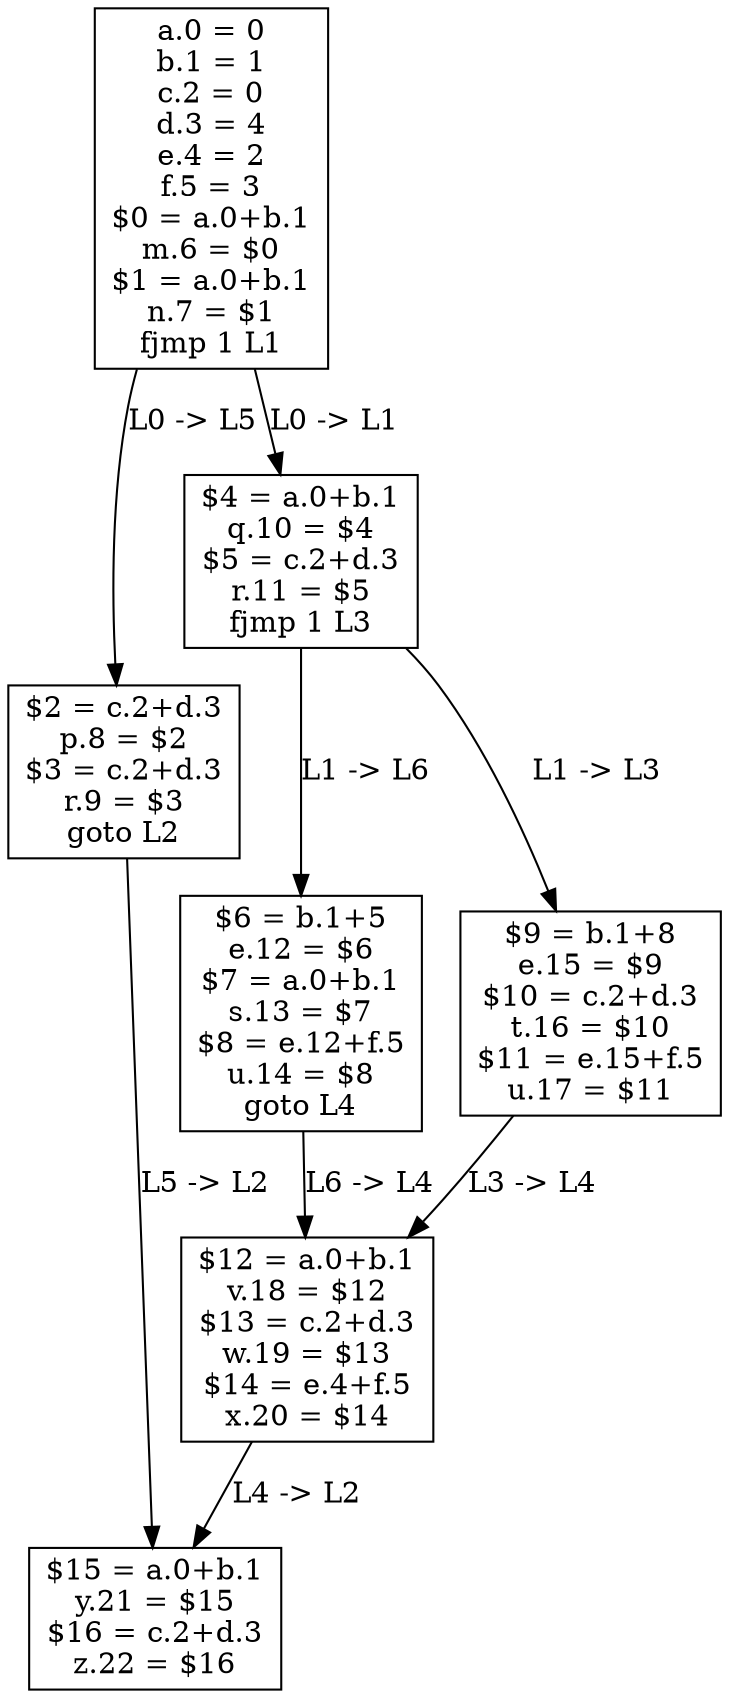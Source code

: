 digraph cfg {
L0 [label="a.0 = 0\nb.1 = 1\nc.2 = 0\nd.3 = 4\ne.4 = 2\nf.5 = 3\n$0 = a.0+b.1\nm.6 = $0\n$1 = a.0+b.1\nn.7 = $1\nfjmp 1 L1", shape="rectangle"]
L5 [label="$2 = c.2+d.3\np.8 = $2\n$3 = c.2+d.3\nr.9 = $3\ngoto L2", shape="rectangle"]
L1 [label="$4 = a.0+b.1\nq.10 = $4\n$5 = c.2+d.3\nr.11 = $5\nfjmp 1 L3", shape="rectangle"]
L6 [label="$6 = b.1+5\ne.12 = $6\n$7 = a.0+b.1\ns.13 = $7\n$8 = e.12+f.5\nu.14 = $8\ngoto L4", shape="rectangle"]
L3 [label="$9 = b.1+8\ne.15 = $9\n$10 = c.2+d.3\nt.16 = $10\n$11 = e.15+f.5\nu.17 = $11", shape="rectangle"]
L4 [label="$12 = a.0+b.1\nv.18 = $12\n$13 = c.2+d.3\nw.19 = $13\n$14 = e.4+f.5\nx.20 = $14", shape="rectangle"]
L2 [label="$15 = a.0+b.1\ny.21 = $15\n$16 = c.2+d.3\nz.22 = $16", shape="rectangle"]
L0 -> L1 [label="L0 -> L1"]
L0 -> L5 [label="L0 -> L5"]
L5 -> L2 [label="L5 -> L2"]
L1 -> L3 [label="L1 -> L3"]
L1 -> L6 [label="L1 -> L6"]
L6 -> L4 [label="L6 -> L4"]
L3 -> L4 [label="L3 -> L4"]
L4 -> L2 [label="L4 -> L2"]
}
